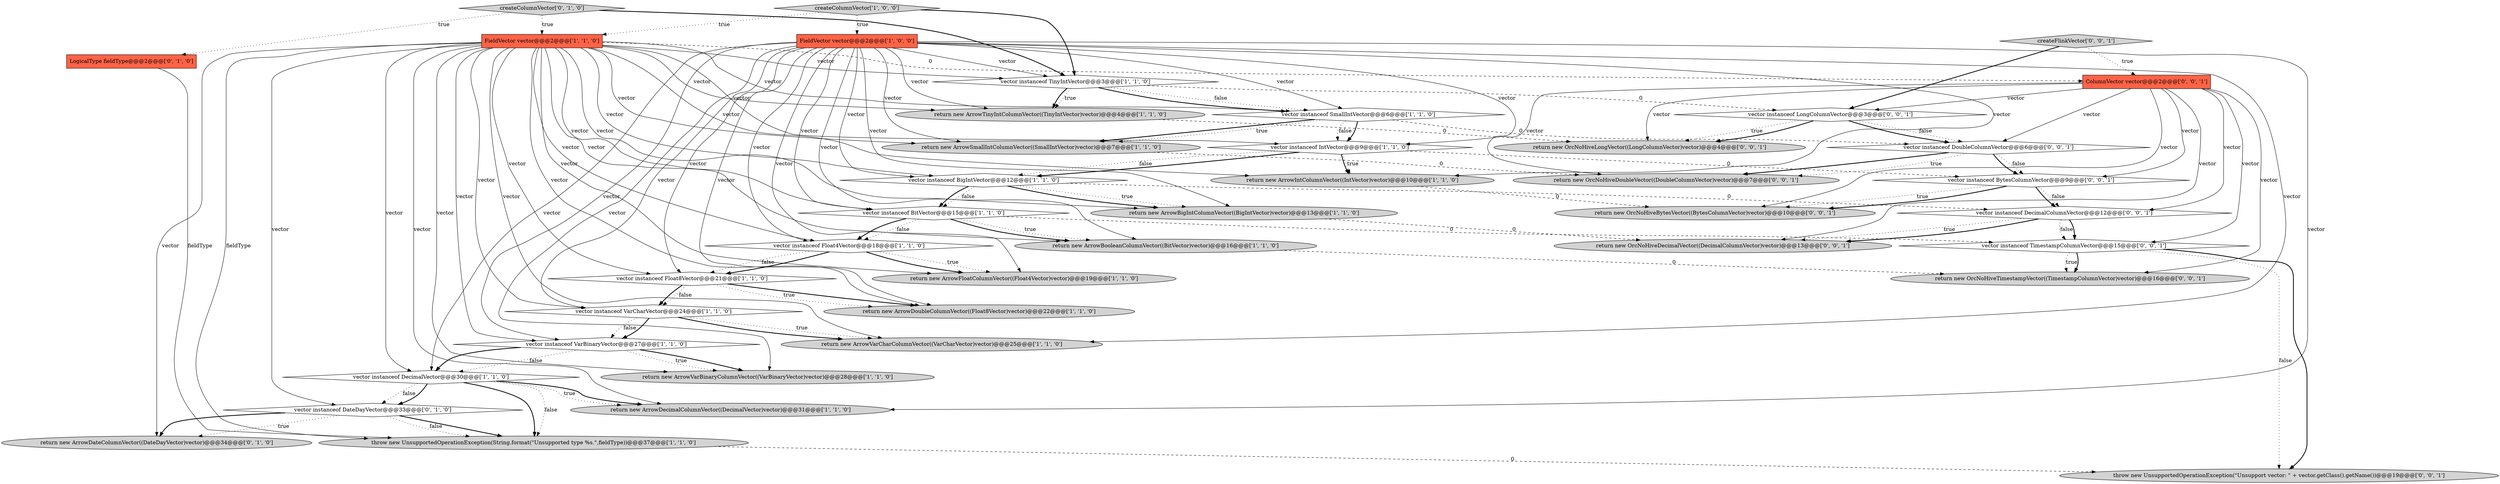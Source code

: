 digraph {
21 [style = filled, label = "return new ArrowIntColumnVector((IntVector)vector)@@@10@@@['1', '1', '0']", fillcolor = lightgray, shape = ellipse image = "AAA0AAABBB1BBB"];
27 [style = filled, label = "LogicalType fieldType@@@2@@@['0', '1', '0']", fillcolor = tomato, shape = box image = "AAA0AAABBB2BBB"];
16 [style = filled, label = "return new ArrowBigIntColumnVector((BigIntVector)vector)@@@13@@@['1', '1', '0']", fillcolor = lightgray, shape = ellipse image = "AAA0AAABBB1BBB"];
13 [style = filled, label = "return new ArrowFloatColumnVector((Float4Vector)vector)@@@19@@@['1', '1', '0']", fillcolor = lightgray, shape = ellipse image = "AAA0AAABBB1BBB"];
6 [style = filled, label = "return new ArrowDoubleColumnVector((Float8Vector)vector)@@@22@@@['1', '1', '0']", fillcolor = lightgray, shape = ellipse image = "AAA0AAABBB1BBB"];
8 [style = filled, label = "return new ArrowVarCharColumnVector((VarCharVector)vector)@@@25@@@['1', '1', '0']", fillcolor = lightgray, shape = ellipse image = "AAA0AAABBB1BBB"];
14 [style = filled, label = "vector instanceof VarBinaryVector@@@27@@@['1', '1', '0']", fillcolor = white, shape = diamond image = "AAA0AAABBB1BBB"];
18 [style = filled, label = "vector instanceof BigIntVector@@@12@@@['1', '1', '0']", fillcolor = white, shape = diamond image = "AAA0AAABBB1BBB"];
36 [style = filled, label = "return new OrcNoHiveDoubleVector((DoubleColumnVector)vector)@@@7@@@['0', '0', '1']", fillcolor = lightgray, shape = ellipse image = "AAA0AAABBB3BBB"];
5 [style = filled, label = "vector instanceof DecimalVector@@@30@@@['1', '1', '0']", fillcolor = white, shape = diamond image = "AAA0AAABBB1BBB"];
29 [style = filled, label = "return new OrcNoHiveBytesVector((BytesColumnVector)vector)@@@10@@@['0', '0', '1']", fillcolor = lightgray, shape = ellipse image = "AAA0AAABBB3BBB"];
10 [style = filled, label = "vector instanceof TinyIntVector@@@3@@@['1', '1', '0']", fillcolor = white, shape = diamond image = "AAA0AAABBB1BBB"];
9 [style = filled, label = "vector instanceof SmallIntVector@@@6@@@['1', '1', '0']", fillcolor = white, shape = diamond image = "AAA0AAABBB1BBB"];
1 [style = filled, label = "return new ArrowVarBinaryColumnVector((VarBinaryVector)vector)@@@28@@@['1', '1', '0']", fillcolor = lightgray, shape = ellipse image = "AAA0AAABBB1BBB"];
26 [style = filled, label = "vector instanceof DateDayVector@@@33@@@['0', '1', '0']", fillcolor = white, shape = diamond image = "AAA1AAABBB2BBB"];
32 [style = filled, label = "vector instanceof DecimalColumnVector@@@12@@@['0', '0', '1']", fillcolor = white, shape = diamond image = "AAA0AAABBB3BBB"];
20 [style = filled, label = "return new ArrowTinyIntColumnVector((TinyIntVector)vector)@@@4@@@['1', '1', '0']", fillcolor = lightgray, shape = ellipse image = "AAA0AAABBB1BBB"];
34 [style = filled, label = "createFlinkVector['0', '0', '1']", fillcolor = lightgray, shape = diamond image = "AAA0AAABBB3BBB"];
19 [style = filled, label = "return new ArrowDecimalColumnVector((DecimalVector)vector)@@@31@@@['1', '1', '0']", fillcolor = lightgray, shape = ellipse image = "AAA0AAABBB1BBB"];
23 [style = filled, label = "throw new UnsupportedOperationException(String.format(\"Unsupported type %s.\",fieldType))@@@37@@@['1', '1', '0']", fillcolor = lightgray, shape = ellipse image = "AAA0AAABBB1BBB"];
2 [style = filled, label = "return new ArrowSmallIntColumnVector((SmallIntVector)vector)@@@7@@@['1', '1', '0']", fillcolor = lightgray, shape = ellipse image = "AAA0AAABBB1BBB"];
24 [style = filled, label = "createColumnVector['0', '1', '0']", fillcolor = lightgray, shape = diamond image = "AAA0AAABBB2BBB"];
17 [style = filled, label = "FieldVector vector@@@2@@@['1', '1', '0']", fillcolor = tomato, shape = box image = "AAA0AAABBB1BBB"];
15 [style = filled, label = "vector instanceof Float8Vector@@@21@@@['1', '1', '0']", fillcolor = white, shape = diamond image = "AAA0AAABBB1BBB"];
30 [style = filled, label = "vector instanceof BytesColumnVector@@@9@@@['0', '0', '1']", fillcolor = white, shape = diamond image = "AAA0AAABBB3BBB"];
35 [style = filled, label = "return new OrcNoHiveDecimalVector((DecimalColumnVector)vector)@@@13@@@['0', '0', '1']", fillcolor = lightgray, shape = ellipse image = "AAA0AAABBB3BBB"];
7 [style = filled, label = "createColumnVector['1', '0', '0']", fillcolor = lightgray, shape = diamond image = "AAA0AAABBB1BBB"];
22 [style = filled, label = "vector instanceof VarCharVector@@@24@@@['1', '1', '0']", fillcolor = white, shape = diamond image = "AAA0AAABBB1BBB"];
0 [style = filled, label = "FieldVector vector@@@2@@@['1', '0', '0']", fillcolor = tomato, shape = box image = "AAA0AAABBB1BBB"];
31 [style = filled, label = "ColumnVector vector@@@2@@@['0', '0', '1']", fillcolor = tomato, shape = box image = "AAA0AAABBB3BBB"];
28 [style = filled, label = "vector instanceof DoubleColumnVector@@@6@@@['0', '0', '1']", fillcolor = white, shape = diamond image = "AAA0AAABBB3BBB"];
38 [style = filled, label = "throw new UnsupportedOperationException(\"Unsupport vector: \" + vector.getClass().getName())@@@19@@@['0', '0', '1']", fillcolor = lightgray, shape = ellipse image = "AAA0AAABBB3BBB"];
3 [style = filled, label = "return new ArrowBooleanColumnVector((BitVector)vector)@@@16@@@['1', '1', '0']", fillcolor = lightgray, shape = ellipse image = "AAA0AAABBB1BBB"];
39 [style = filled, label = "vector instanceof TimestampColumnVector@@@15@@@['0', '0', '1']", fillcolor = white, shape = diamond image = "AAA0AAABBB3BBB"];
12 [style = filled, label = "vector instanceof Float4Vector@@@18@@@['1', '1', '0']", fillcolor = white, shape = diamond image = "AAA0AAABBB1BBB"];
40 [style = filled, label = "return new OrcNoHiveTimestampVector((TimestampColumnVector)vector)@@@16@@@['0', '0', '1']", fillcolor = lightgray, shape = ellipse image = "AAA0AAABBB3BBB"];
11 [style = filled, label = "vector instanceof BitVector@@@15@@@['1', '1', '0']", fillcolor = white, shape = diamond image = "AAA0AAABBB1BBB"];
37 [style = filled, label = "return new OrcNoHiveLongVector((LongColumnVector)vector)@@@4@@@['0', '0', '1']", fillcolor = lightgray, shape = ellipse image = "AAA0AAABBB3BBB"];
25 [style = filled, label = "return new ArrowDateColumnVector((DateDayVector)vector)@@@34@@@['0', '1', '0']", fillcolor = lightgray, shape = ellipse image = "AAA1AAABBB2BBB"];
4 [style = filled, label = "vector instanceof IntVector@@@9@@@['1', '1', '0']", fillcolor = white, shape = diamond image = "AAA0AAABBB1BBB"];
33 [style = filled, label = "vector instanceof LongColumnVector@@@3@@@['0', '0', '1']", fillcolor = white, shape = diamond image = "AAA0AAABBB3BBB"];
0->22 [style = solid, label="vector"];
0->10 [style = solid, label="vector"];
17->16 [style = solid, label="vector"];
11->12 [style = bold, label=""];
4->21 [style = dotted, label="true"];
0->5 [style = solid, label="vector"];
22->14 [style = dotted, label="false"];
17->14 [style = solid, label="vector"];
12->15 [style = dotted, label="false"];
15->22 [style = bold, label=""];
11->39 [style = dashed, label="0"];
24->10 [style = bold, label=""];
15->6 [style = bold, label=""];
0->6 [style = solid, label="vector"];
26->25 [style = bold, label=""];
10->33 [style = dashed, label="0"];
22->14 [style = bold, label=""];
28->30 [style = dotted, label="false"];
0->9 [style = solid, label="vector"];
0->3 [style = solid, label="vector"];
0->14 [style = solid, label="vector"];
33->37 [style = dotted, label="true"];
17->1 [style = solid, label="vector"];
0->4 [style = solid, label="vector"];
26->23 [style = bold, label=""];
7->0 [style = dotted, label="true"];
17->21 [style = solid, label="vector"];
28->36 [style = dotted, label="true"];
39->38 [style = dotted, label="false"];
4->21 [style = bold, label=""];
17->25 [style = solid, label="vector"];
10->9 [style = dotted, label="false"];
32->39 [style = dotted, label="false"];
2->36 [style = dashed, label="0"];
14->5 [style = bold, label=""];
17->11 [style = solid, label="vector"];
28->30 [style = bold, label=""];
5->19 [style = dotted, label="true"];
17->3 [style = solid, label="vector"];
39->40 [style = dotted, label="true"];
30->29 [style = dotted, label="true"];
3->40 [style = dashed, label="0"];
15->6 [style = dotted, label="true"];
33->37 [style = bold, label=""];
30->32 [style = dotted, label="false"];
17->18 [style = solid, label="vector"];
12->13 [style = bold, label=""];
31->29 [style = solid, label="vector"];
31->30 [style = solid, label="vector"];
26->23 [style = dotted, label="false"];
17->5 [style = solid, label="vector"];
10->20 [style = dotted, label="true"];
21->29 [style = dashed, label="0"];
16->35 [style = dashed, label="0"];
31->40 [style = solid, label="vector"];
18->32 [style = dashed, label="0"];
17->13 [style = solid, label="vector"];
10->20 [style = bold, label=""];
27->23 [style = solid, label="fieldType"];
14->5 [style = dotted, label="false"];
11->3 [style = bold, label=""];
5->19 [style = bold, label=""];
11->3 [style = dotted, label="true"];
17->12 [style = solid, label="vector"];
31->28 [style = solid, label="vector"];
0->21 [style = solid, label="vector"];
9->4 [style = bold, label=""];
9->4 [style = dotted, label="false"];
14->1 [style = dotted, label="true"];
0->15 [style = solid, label="vector"];
4->18 [style = dotted, label="false"];
17->23 [style = solid, label="fieldType"];
34->33 [style = bold, label=""];
17->15 [style = solid, label="vector"];
18->11 [style = dotted, label="false"];
0->20 [style = solid, label="vector"];
17->20 [style = solid, label="vector"];
17->9 [style = solid, label="vector"];
17->26 [style = solid, label="vector"];
5->26 [style = dotted, label="false"];
5->23 [style = dotted, label="false"];
9->28 [style = dashed, label="0"];
17->8 [style = solid, label="vector"];
30->32 [style = bold, label=""];
18->16 [style = bold, label=""];
31->35 [style = solid, label="vector"];
0->11 [style = solid, label="vector"];
11->12 [style = dotted, label="false"];
0->2 [style = solid, label="vector"];
17->22 [style = solid, label="vector"];
32->35 [style = dotted, label="true"];
0->8 [style = solid, label="vector"];
17->31 [style = dashed, label="0"];
0->18 [style = solid, label="vector"];
18->11 [style = bold, label=""];
0->1 [style = solid, label="vector"];
4->18 [style = bold, label=""];
0->13 [style = solid, label="vector"];
31->37 [style = solid, label="vector"];
22->8 [style = bold, label=""];
7->17 [style = dotted, label="true"];
7->10 [style = bold, label=""];
26->25 [style = dotted, label="true"];
10->9 [style = bold, label=""];
12->15 [style = bold, label=""];
17->10 [style = solid, label="vector"];
32->39 [style = bold, label=""];
20->37 [style = dashed, label="0"];
39->38 [style = bold, label=""];
17->6 [style = solid, label="vector"];
0->19 [style = solid, label="vector"];
31->33 [style = solid, label="vector"];
12->13 [style = dotted, label="true"];
22->8 [style = dotted, label="true"];
9->2 [style = bold, label=""];
9->2 [style = dotted, label="true"];
5->26 [style = bold, label=""];
33->28 [style = dotted, label="false"];
33->28 [style = bold, label=""];
31->36 [style = solid, label="vector"];
4->30 [style = dashed, label="0"];
14->1 [style = bold, label=""];
15->22 [style = dotted, label="false"];
0->12 [style = solid, label="vector"];
18->16 [style = dotted, label="true"];
32->35 [style = bold, label=""];
28->36 [style = bold, label=""];
5->23 [style = bold, label=""];
34->31 [style = dotted, label="true"];
24->27 [style = dotted, label="true"];
17->4 [style = solid, label="vector"];
31->32 [style = solid, label="vector"];
39->40 [style = bold, label=""];
17->19 [style = solid, label="vector"];
17->2 [style = solid, label="vector"];
0->16 [style = solid, label="vector"];
24->17 [style = dotted, label="true"];
31->39 [style = solid, label="vector"];
30->29 [style = bold, label=""];
23->38 [style = dashed, label="0"];
}
